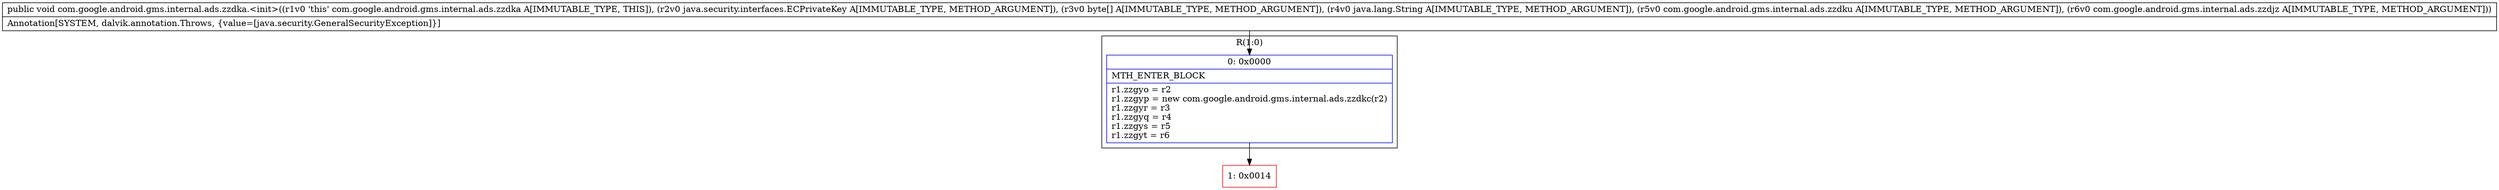 digraph "CFG forcom.google.android.gms.internal.ads.zzdka.\<init\>(Ljava\/security\/interfaces\/ECPrivateKey;[BLjava\/lang\/String;Lcom\/google\/android\/gms\/internal\/ads\/zzdku;Lcom\/google\/android\/gms\/internal\/ads\/zzdjz;)V" {
subgraph cluster_Region_472947794 {
label = "R(1:0)";
node [shape=record,color=blue];
Node_0 [shape=record,label="{0\:\ 0x0000|MTH_ENTER_BLOCK\l|r1.zzgyo = r2\lr1.zzgyp = new com.google.android.gms.internal.ads.zzdkc(r2)\lr1.zzgyr = r3\lr1.zzgyq = r4\lr1.zzgys = r5\lr1.zzgyt = r6\l}"];
}
Node_1 [shape=record,color=red,label="{1\:\ 0x0014}"];
MethodNode[shape=record,label="{public void com.google.android.gms.internal.ads.zzdka.\<init\>((r1v0 'this' com.google.android.gms.internal.ads.zzdka A[IMMUTABLE_TYPE, THIS]), (r2v0 java.security.interfaces.ECPrivateKey A[IMMUTABLE_TYPE, METHOD_ARGUMENT]), (r3v0 byte[] A[IMMUTABLE_TYPE, METHOD_ARGUMENT]), (r4v0 java.lang.String A[IMMUTABLE_TYPE, METHOD_ARGUMENT]), (r5v0 com.google.android.gms.internal.ads.zzdku A[IMMUTABLE_TYPE, METHOD_ARGUMENT]), (r6v0 com.google.android.gms.internal.ads.zzdjz A[IMMUTABLE_TYPE, METHOD_ARGUMENT]))  | Annotation[SYSTEM, dalvik.annotation.Throws, \{value=[java.security.GeneralSecurityException]\}]\l}"];
MethodNode -> Node_0;
Node_0 -> Node_1;
}

